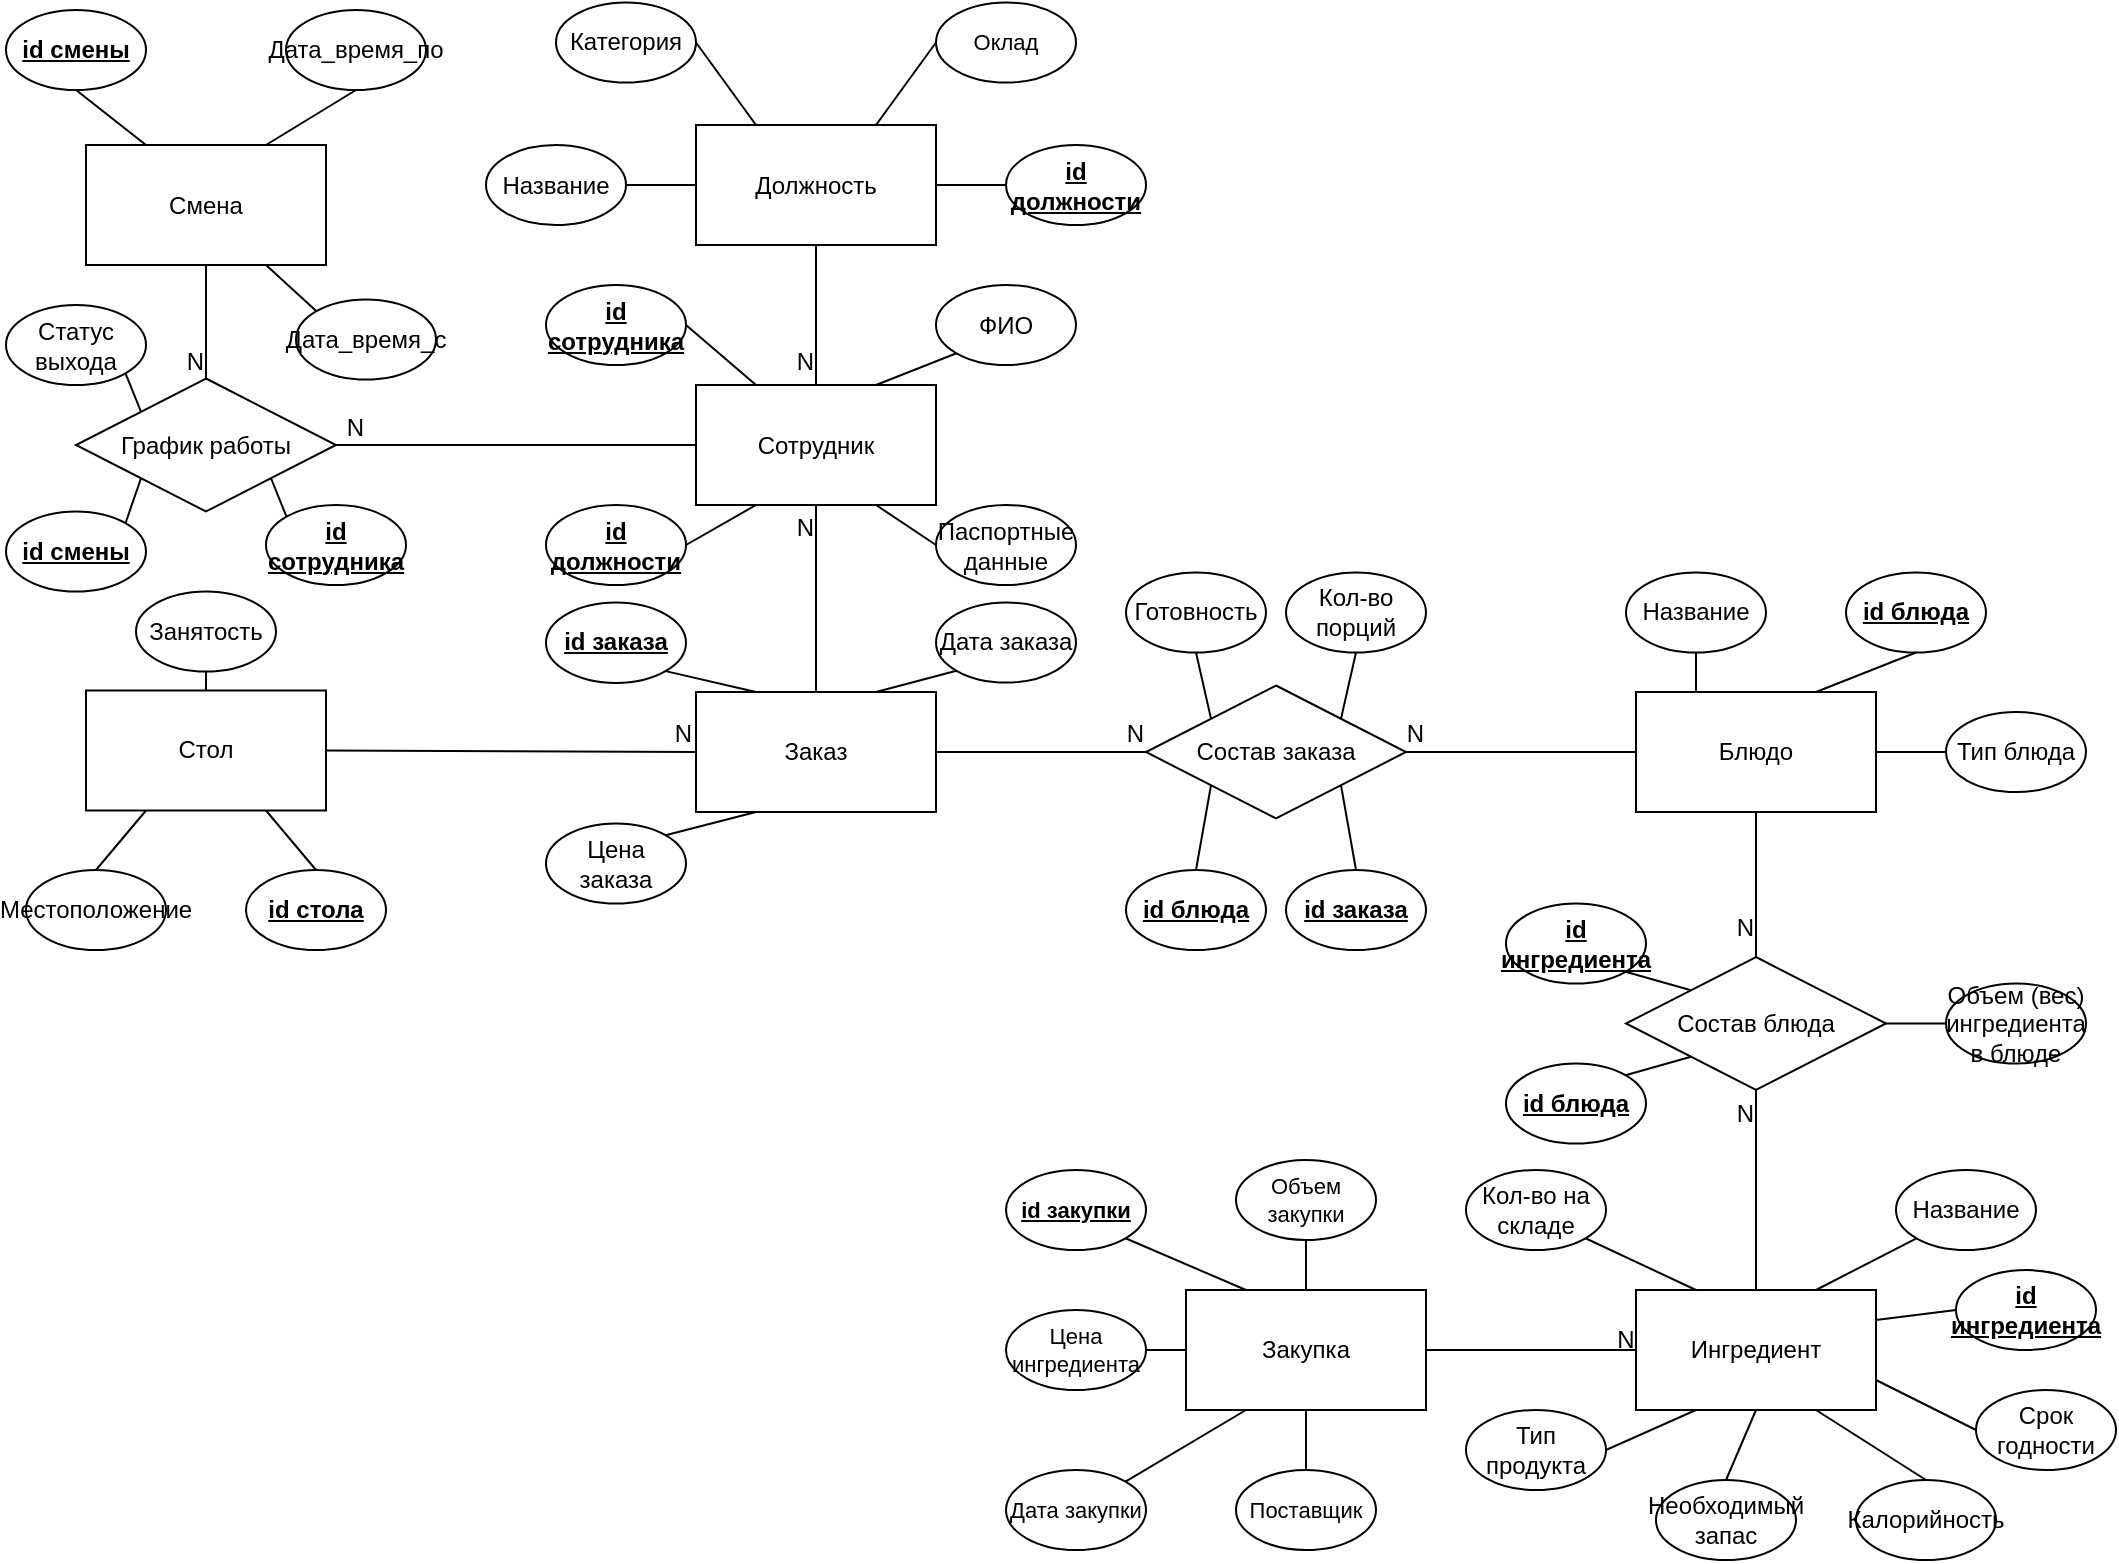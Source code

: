 <mxfile version="21.4.0" type="device">
  <diagram id="B46w8NXilcXWTNKDzdjO" name="Страница 1">
    <mxGraphModel dx="1278" dy="860" grid="0" gridSize="10" guides="1" tooltips="1" connect="1" arrows="1" fold="1" page="1" pageScale="1" pageWidth="1169" pageHeight="827" math="0" shadow="0">
      <root>
        <mxCell id="0" />
        <mxCell id="1" parent="0" />
        <mxCell id="He0cM6lMo7VVcezOkRYZ-9" value="Блюдо" style="rounded=0;whiteSpace=wrap;html=1;labelBackgroundColor=none;fontSize=12;" parent="1" vertex="1">
          <mxGeometry x="825" y="361" width="120" height="60" as="geometry" />
        </mxCell>
        <mxCell id="He0cM6lMo7VVcezOkRYZ-10" value="Ингредиент" style="rounded=0;whiteSpace=wrap;html=1;labelBackgroundColor=none;fontSize=12;" parent="1" vertex="1">
          <mxGeometry x="825" y="660" width="120" height="60" as="geometry" />
        </mxCell>
        <mxCell id="He0cM6lMo7VVcezOkRYZ-14" value="Заказ" style="rounded=0;whiteSpace=wrap;html=1;labelBackgroundColor=none;fontSize=12;" parent="1" vertex="1">
          <mxGeometry x="355" y="361" width="120" height="60" as="geometry" />
        </mxCell>
        <mxCell id="He0cM6lMo7VVcezOkRYZ-17" value="Сотрудник" style="rounded=0;whiteSpace=wrap;html=1;labelBackgroundColor=none;fontSize=12;" parent="1" vertex="1">
          <mxGeometry x="355" y="207.5" width="120" height="60" as="geometry" />
        </mxCell>
        <mxCell id="He0cM6lMo7VVcezOkRYZ-44" value="Кол-во на складе" style="ellipse;whiteSpace=wrap;html=1;labelBackgroundColor=none;fontSize=12;" parent="1" vertex="1">
          <mxGeometry x="740" y="600" width="70" height="40" as="geometry" />
        </mxCell>
        <mxCell id="He0cM6lMo7VVcezOkRYZ-45" value="Срок годности" style="ellipse;whiteSpace=wrap;html=1;labelBackgroundColor=none;fontSize=12;" parent="1" vertex="1">
          <mxGeometry x="995" y="710" width="70" height="40" as="geometry" />
        </mxCell>
        <mxCell id="He0cM6lMo7VVcezOkRYZ-46" value="id ингредиента" style="ellipse;whiteSpace=wrap;html=1;labelBackgroundColor=none;fontSize=12;fontStyle=5" parent="1" vertex="1">
          <mxGeometry x="985" y="650" width="70" height="40" as="geometry" />
        </mxCell>
        <mxCell id="He0cM6lMo7VVcezOkRYZ-47" value="Название" style="ellipse;whiteSpace=wrap;html=1;labelBackgroundColor=none;fontSize=12;" parent="1" vertex="1">
          <mxGeometry x="955" y="600" width="70" height="40" as="geometry" />
        </mxCell>
        <mxCell id="JYaRRx8boFBwRm_5LWwJ-7" value="ФИО" style="ellipse;whiteSpace=wrap;html=1;labelBackgroundColor=none;fontSize=12;" parent="1" vertex="1">
          <mxGeometry x="475" y="157.5" width="70" height="40" as="geometry" />
        </mxCell>
        <mxCell id="JYaRRx8boFBwRm_5LWwJ-8" value="Категория" style="ellipse;whiteSpace=wrap;html=1;labelBackgroundColor=none;fontSize=12;" parent="1" vertex="1">
          <mxGeometry x="285" y="16.25" width="70" height="40" as="geometry" />
        </mxCell>
        <mxCell id="JYaRRx8boFBwRm_5LWwJ-9" value="Оклад" style="ellipse;whiteSpace=wrap;html=1;labelBackgroundColor=none;fontSize=11;" parent="1" vertex="1">
          <mxGeometry x="475" y="16.25" width="70" height="40" as="geometry" />
        </mxCell>
        <mxCell id="JYaRRx8boFBwRm_5LWwJ-12" value="&lt;b&gt;&lt;u&gt;id сотрудника&lt;/u&gt;&lt;/b&gt;" style="ellipse;whiteSpace=wrap;html=1;labelBackgroundColor=none;fontSize=12;" parent="1" vertex="1">
          <mxGeometry x="280" y="157.5" width="70" height="40" as="geometry" />
        </mxCell>
        <mxCell id="JYaRRx8boFBwRm_5LWwJ-13" value="Паспортные данные" style="ellipse;whiteSpace=wrap;html=1;labelBackgroundColor=none;fontSize=12;" parent="1" vertex="1">
          <mxGeometry x="475" y="267.5" width="70" height="40" as="geometry" />
        </mxCell>
        <mxCell id="JYaRRx8boFBwRm_5LWwJ-16" value="Дата закупки" style="ellipse;whiteSpace=wrap;html=1;labelBackgroundColor=none;fontSize=11;" parent="1" vertex="1">
          <mxGeometry x="510" y="750" width="70" height="40" as="geometry" />
        </mxCell>
        <mxCell id="JYaRRx8boFBwRm_5LWwJ-18" value="Объем закупки" style="ellipse;whiteSpace=wrap;html=1;labelBackgroundColor=none;fontSize=11;" parent="1" vertex="1">
          <mxGeometry x="625" y="595" width="70" height="40" as="geometry" />
        </mxCell>
        <mxCell id="JYaRRx8boFBwRm_5LWwJ-19" value="Необходимый запас" style="ellipse;whiteSpace=wrap;html=1;labelBackgroundColor=none;fontSize=12;" parent="1" vertex="1">
          <mxGeometry x="835" y="755" width="70" height="40" as="geometry" />
        </mxCell>
        <mxCell id="JYaRRx8boFBwRm_5LWwJ-20" value="Цена ингредиента" style="ellipse;whiteSpace=wrap;html=1;labelBackgroundColor=none;fontSize=11;" parent="1" vertex="1">
          <mxGeometry x="510" y="670" width="70" height="40" as="geometry" />
        </mxCell>
        <mxCell id="JYaRRx8boFBwRm_5LWwJ-21" value="Калорийность" style="ellipse;whiteSpace=wrap;html=1;labelBackgroundColor=none;fontSize=12;" parent="1" vertex="1">
          <mxGeometry x="935" y="755" width="70" height="40" as="geometry" />
        </mxCell>
        <mxCell id="JYaRRx8boFBwRm_5LWwJ-23" value="Тип продукта" style="ellipse;whiteSpace=wrap;html=1;labelBackgroundColor=none;direction=east;fontSize=12;" parent="1" vertex="1">
          <mxGeometry x="740" y="720" width="70" height="40" as="geometry" />
        </mxCell>
        <mxCell id="JYaRRx8boFBwRm_5LWwJ-78" value="Стол" style="rounded=0;whiteSpace=wrap;html=1;labelBackgroundColor=none;fontSize=12;" parent="1" vertex="1">
          <mxGeometry x="50" y="360.25" width="120" height="60" as="geometry" />
        </mxCell>
        <mxCell id="JYaRRx8boFBwRm_5LWwJ-80" value="id стола" style="ellipse;whiteSpace=wrap;html=1;labelBackgroundColor=none;fontSize=12;fontStyle=5" parent="1" vertex="1">
          <mxGeometry x="130" y="450" width="70" height="40" as="geometry" />
        </mxCell>
        <mxCell id="JYaRRx8boFBwRm_5LWwJ-86" value="Тип блюда" style="ellipse;whiteSpace=wrap;html=1;labelBackgroundColor=none;strokeWidth=1;fontSize=12;" parent="1" vertex="1">
          <mxGeometry x="980" y="371" width="70" height="40" as="geometry" />
        </mxCell>
        <mxCell id="JYaRRx8boFBwRm_5LWwJ-87" value="id блюда" style="ellipse;whiteSpace=wrap;html=1;labelBackgroundColor=none;fontSize=12;fontStyle=5" parent="1" vertex="1">
          <mxGeometry x="930" y="301.25" width="70" height="40" as="geometry" />
        </mxCell>
        <mxCell id="JYaRRx8boFBwRm_5LWwJ-88" value="Название" style="ellipse;whiteSpace=wrap;html=1;labelBackgroundColor=none;fontSize=12;" parent="1" vertex="1">
          <mxGeometry x="820" y="301.25" width="70" height="40" as="geometry" />
        </mxCell>
        <mxCell id="JYaRRx8boFBwRm_5LWwJ-94" value="id заказа" style="ellipse;whiteSpace=wrap;html=1;labelBackgroundColor=none;fontSize=12;fontStyle=5" parent="1" vertex="1">
          <mxGeometry x="280" y="316.25" width="70" height="40.25" as="geometry" />
        </mxCell>
        <mxCell id="JYaRRx8boFBwRm_5LWwJ-95" value="Дата заказа" style="ellipse;whiteSpace=wrap;html=1;labelBackgroundColor=none;fontSize=12;" parent="1" vertex="1">
          <mxGeometry x="475" y="316.25" width="70" height="40" as="geometry" />
        </mxCell>
        <mxCell id="JYaRRx8boFBwRm_5LWwJ-138" value="Местоположение" style="ellipse;whiteSpace=wrap;html=1;labelBackgroundColor=none;fontSize=12;" parent="1" vertex="1">
          <mxGeometry x="20" y="450" width="70" height="40" as="geometry" />
        </mxCell>
        <mxCell id="JYaRRx8boFBwRm_5LWwJ-176" value="Должность" style="rounded=0;whiteSpace=wrap;html=1;labelBackgroundColor=none;" parent="1" vertex="1">
          <mxGeometry x="355" y="77.5" width="120" height="60" as="geometry" />
        </mxCell>
        <mxCell id="JYaRRx8boFBwRm_5LWwJ-180" value="&lt;span style=&quot;font-size: 12px;&quot;&gt;&lt;span style=&quot;font-size: 12px;&quot;&gt;id должности&lt;/span&gt;&lt;/span&gt;" style="ellipse;whiteSpace=wrap;html=1;labelBackgroundColor=none;fontSize=12;fontStyle=5" parent="1" vertex="1">
          <mxGeometry x="510" y="87.5" width="70" height="40" as="geometry" />
        </mxCell>
        <mxCell id="fgRYnTBSUbV9GHItYMfZ-4" value="Состав заказа" style="shape=rhombus;perimeter=rhombusPerimeter;whiteSpace=wrap;html=1;align=center;" parent="1" vertex="1">
          <mxGeometry x="580" y="357.75" width="130" height="66.5" as="geometry" />
        </mxCell>
        <mxCell id="fgRYnTBSUbV9GHItYMfZ-7" value="Поставщик" style="ellipse;whiteSpace=wrap;html=1;labelBackgroundColor=none;fontSize=11;" parent="1" vertex="1">
          <mxGeometry x="625" y="750" width="70" height="40" as="geometry" />
        </mxCell>
        <mxCell id="fgRYnTBSUbV9GHItYMfZ-10" value="id закупки" style="ellipse;whiteSpace=wrap;html=1;labelBackgroundColor=none;fontSize=11;fontStyle=5" parent="1" vertex="1">
          <mxGeometry x="510" y="600" width="70" height="40" as="geometry" />
        </mxCell>
        <mxCell id="UBffPrp6pc3Koz1qUoPr-2" value="Состав блюда" style="shape=rhombus;perimeter=rhombusPerimeter;whiteSpace=wrap;html=1;align=center;" parent="1" vertex="1">
          <mxGeometry x="820" y="493.5" width="130" height="66.5" as="geometry" />
        </mxCell>
        <mxCell id="UBffPrp6pc3Koz1qUoPr-6" value="Готовность" style="ellipse;whiteSpace=wrap;html=1;labelBackgroundColor=none;" parent="1" vertex="1">
          <mxGeometry x="570" y="301.25" width="70" height="40" as="geometry" />
        </mxCell>
        <mxCell id="UBffPrp6pc3Koz1qUoPr-10" value="Смена" style="rounded=0;whiteSpace=wrap;html=1;labelBackgroundColor=none;fontSize=12;" parent="1" vertex="1">
          <mxGeometry x="50" y="87.5" width="120" height="60" as="geometry" />
        </mxCell>
        <mxCell id="UBffPrp6pc3Koz1qUoPr-11" value="id заказа" style="ellipse;whiteSpace=wrap;html=1;labelBackgroundColor=none;fontStyle=5" parent="1" vertex="1">
          <mxGeometry x="650" y="450" width="70" height="40" as="geometry" />
        </mxCell>
        <mxCell id="UBffPrp6pc3Koz1qUoPr-12" value="Кол-во порций" style="ellipse;whiteSpace=wrap;html=1;labelBackgroundColor=none;" parent="1" vertex="1">
          <mxGeometry x="650" y="301.25" width="70" height="40" as="geometry" />
        </mxCell>
        <mxCell id="UBffPrp6pc3Koz1qUoPr-13" value="id блюда" style="ellipse;whiteSpace=wrap;html=1;labelBackgroundColor=none;fontStyle=5" parent="1" vertex="1">
          <mxGeometry x="570" y="450" width="70" height="40" as="geometry" />
        </mxCell>
        <mxCell id="UBffPrp6pc3Koz1qUoPr-19" value="График работы" style="shape=rhombus;perimeter=rhombusPerimeter;whiteSpace=wrap;html=1;align=center;" parent="1" vertex="1">
          <mxGeometry x="45" y="204.25" width="130" height="66.5" as="geometry" />
        </mxCell>
        <mxCell id="UBffPrp6pc3Koz1qUoPr-22" value="Название" style="ellipse;whiteSpace=wrap;html=1;labelBackgroundColor=none;fontSize=12;" parent="1" vertex="1">
          <mxGeometry x="250" y="87.5" width="70" height="40" as="geometry" />
        </mxCell>
        <mxCell id="UBffPrp6pc3Koz1qUoPr-25" value="&lt;b&gt;&lt;u&gt;id должности&lt;/u&gt;&lt;/b&gt;" style="ellipse;whiteSpace=wrap;html=1;labelBackgroundColor=none;fontSize=12;" parent="1" vertex="1">
          <mxGeometry x="280" y="267.5" width="70" height="40" as="geometry" />
        </mxCell>
        <mxCell id="UBffPrp6pc3Koz1qUoPr-27" value="&lt;b&gt;&lt;u&gt;id смены&lt;/u&gt;&lt;/b&gt;" style="ellipse;whiteSpace=wrap;html=1;labelBackgroundColor=none;fontSize=12;" parent="1" vertex="1">
          <mxGeometry x="10" y="20" width="70" height="40" as="geometry" />
        </mxCell>
        <mxCell id="UBffPrp6pc3Koz1qUoPr-29" value="Дата_время_с" style="ellipse;whiteSpace=wrap;html=1;labelBackgroundColor=none;fontSize=12;" parent="1" vertex="1">
          <mxGeometry x="155" y="164.75" width="70" height="40" as="geometry" />
        </mxCell>
        <mxCell id="UBffPrp6pc3Koz1qUoPr-30" value="Дата_время_по" style="ellipse;whiteSpace=wrap;html=1;labelBackgroundColor=none;fontSize=12;" parent="1" vertex="1">
          <mxGeometry x="150" y="20" width="70" height="40" as="geometry" />
        </mxCell>
        <mxCell id="UBffPrp6pc3Koz1qUoPr-33" value="&lt;b&gt;&lt;u&gt;id смены&lt;/u&gt;&lt;/b&gt;" style="ellipse;whiteSpace=wrap;html=1;labelBackgroundColor=none;fontSize=12;" parent="1" vertex="1">
          <mxGeometry x="10" y="270.75" width="70" height="40" as="geometry" />
        </mxCell>
        <mxCell id="UBffPrp6pc3Koz1qUoPr-34" value="&lt;b&gt;&lt;u&gt;id сотрудника&lt;/u&gt;&lt;/b&gt;" style="ellipse;whiteSpace=wrap;html=1;labelBackgroundColor=none;fontSize=12;" parent="1" vertex="1">
          <mxGeometry x="140" y="267.5" width="70" height="40" as="geometry" />
        </mxCell>
        <mxCell id="UBffPrp6pc3Koz1qUoPr-35" value="Статус выхода" style="ellipse;whiteSpace=wrap;html=1;labelBackgroundColor=none;fontSize=12;" parent="1" vertex="1">
          <mxGeometry x="10" y="167.5" width="70" height="40" as="geometry" />
        </mxCell>
        <mxCell id="UBffPrp6pc3Koz1qUoPr-39" value="Цена заказа" style="ellipse;whiteSpace=wrap;html=1;labelBackgroundColor=none;fontSize=12;" parent="1" vertex="1">
          <mxGeometry x="280" y="426.75" width="70" height="40" as="geometry" />
        </mxCell>
        <mxCell id="UBffPrp6pc3Koz1qUoPr-41" value="Объем (вес) ингредиента в блюде" style="ellipse;whiteSpace=wrap;html=1;labelBackgroundColor=none;fontSize=12;" parent="1" vertex="1">
          <mxGeometry x="980" y="506.75" width="70" height="40" as="geometry" />
        </mxCell>
        <mxCell id="UBffPrp6pc3Koz1qUoPr-43" value="id ингредиента" style="ellipse;whiteSpace=wrap;html=1;labelBackgroundColor=none;fontSize=12;fontStyle=5" parent="1" vertex="1">
          <mxGeometry x="760" y="466.75" width="70" height="40" as="geometry" />
        </mxCell>
        <mxCell id="UBffPrp6pc3Koz1qUoPr-45" value="id блюда" style="ellipse;whiteSpace=wrap;html=1;labelBackgroundColor=none;fontSize=12;fontStyle=5" parent="1" vertex="1">
          <mxGeometry x="760" y="546.75" width="70" height="40" as="geometry" />
        </mxCell>
        <mxCell id="UBffPrp6pc3Koz1qUoPr-48" value="" style="endArrow=none;html=1;rounded=0;exitX=0.5;exitY=0;exitDx=0;exitDy=0;entryX=0.5;entryY=1;entryDx=0;entryDy=0;" parent="1" source="He0cM6lMo7VVcezOkRYZ-17" target="JYaRRx8boFBwRm_5LWwJ-176" edge="1">
          <mxGeometry relative="1" as="geometry">
            <mxPoint x="330" y="380" as="sourcePoint" />
            <mxPoint x="490" y="380" as="targetPoint" />
          </mxGeometry>
        </mxCell>
        <mxCell id="UBffPrp6pc3Koz1qUoPr-49" value="N" style="resizable=0;html=1;whiteSpace=wrap;align=right;verticalAlign=bottom;" parent="UBffPrp6pc3Koz1qUoPr-48" connectable="0" vertex="1">
          <mxGeometry x="1" relative="1" as="geometry">
            <mxPoint y="67" as="offset" />
          </mxGeometry>
        </mxCell>
        <mxCell id="UBffPrp6pc3Koz1qUoPr-50" value="" style="endArrow=none;html=1;rounded=0;exitX=0.5;exitY=0;exitDx=0;exitDy=0;entryX=0.5;entryY=1;entryDx=0;entryDy=0;" parent="1" source="He0cM6lMo7VVcezOkRYZ-14" target="He0cM6lMo7VVcezOkRYZ-17" edge="1">
          <mxGeometry relative="1" as="geometry">
            <mxPoint x="414.33" y="350" as="sourcePoint" />
            <mxPoint x="414.33" y="280" as="targetPoint" />
          </mxGeometry>
        </mxCell>
        <mxCell id="UBffPrp6pc3Koz1qUoPr-51" value="N" style="resizable=0;html=1;whiteSpace=wrap;align=right;verticalAlign=bottom;" parent="UBffPrp6pc3Koz1qUoPr-50" connectable="0" vertex="1">
          <mxGeometry x="1" relative="1" as="geometry">
            <mxPoint y="20" as="offset" />
          </mxGeometry>
        </mxCell>
        <mxCell id="UBffPrp6pc3Koz1qUoPr-55" value="" style="endArrow=none;html=1;rounded=0;exitX=1;exitY=0.5;exitDx=0;exitDy=0;entryX=0;entryY=0.5;entryDx=0;entryDy=0;" parent="1" source="JYaRRx8boFBwRm_5LWwJ-78" target="He0cM6lMo7VVcezOkRYZ-14" edge="1">
          <mxGeometry relative="1" as="geometry">
            <mxPoint x="250" y="434.75" as="sourcePoint" />
            <mxPoint x="250" y="364.75" as="targetPoint" />
          </mxGeometry>
        </mxCell>
        <mxCell id="UBffPrp6pc3Koz1qUoPr-56" value="N" style="resizable=0;html=1;whiteSpace=wrap;align=right;verticalAlign=bottom;" parent="UBffPrp6pc3Koz1qUoPr-55" connectable="0" vertex="1">
          <mxGeometry x="1" relative="1" as="geometry" />
        </mxCell>
        <mxCell id="UBffPrp6pc3Koz1qUoPr-57" value="" style="endArrow=none;html=1;rounded=0;exitX=0.5;exitY=0;exitDx=0;exitDy=0;entryX=0.5;entryY=1;entryDx=0;entryDy=0;" parent="1" source="UBffPrp6pc3Koz1qUoPr-19" target="UBffPrp6pc3Koz1qUoPr-10" edge="1">
          <mxGeometry relative="1" as="geometry">
            <mxPoint x="114.33" y="227.5" as="sourcePoint" />
            <mxPoint x="114.33" y="157.5" as="targetPoint" />
          </mxGeometry>
        </mxCell>
        <mxCell id="UBffPrp6pc3Koz1qUoPr-58" value="N" style="resizable=0;html=1;whiteSpace=wrap;align=right;verticalAlign=bottom;" parent="UBffPrp6pc3Koz1qUoPr-57" connectable="0" vertex="1">
          <mxGeometry x="1" relative="1" as="geometry">
            <mxPoint y="57" as="offset" />
          </mxGeometry>
        </mxCell>
        <mxCell id="UBffPrp6pc3Koz1qUoPr-59" value="" style="endArrow=none;html=1;rounded=0;exitX=1;exitY=0.5;exitDx=0;exitDy=0;entryX=0;entryY=0.5;entryDx=0;entryDy=0;" parent="1" source="UBffPrp6pc3Koz1qUoPr-19" target="He0cM6lMo7VVcezOkRYZ-17" edge="1">
          <mxGeometry relative="1" as="geometry">
            <mxPoint x="240" y="307.5" as="sourcePoint" />
            <mxPoint x="240" y="237.5" as="targetPoint" />
          </mxGeometry>
        </mxCell>
        <mxCell id="UBffPrp6pc3Koz1qUoPr-60" value="N" style="resizable=0;html=1;whiteSpace=wrap;align=right;verticalAlign=bottom;" parent="UBffPrp6pc3Koz1qUoPr-59" connectable="0" vertex="1">
          <mxGeometry x="1" relative="1" as="geometry">
            <mxPoint x="-165" as="offset" />
          </mxGeometry>
        </mxCell>
        <mxCell id="UBffPrp6pc3Koz1qUoPr-61" value="" style="endArrow=none;html=1;rounded=0;exitX=0;exitY=0.5;exitDx=0;exitDy=0;entryX=1;entryY=0.5;entryDx=0;entryDy=0;" parent="1" source="fgRYnTBSUbV9GHItYMfZ-4" target="He0cM6lMo7VVcezOkRYZ-14" edge="1">
          <mxGeometry relative="1" as="geometry">
            <mxPoint x="536.83" y="483" as="sourcePoint" />
            <mxPoint x="536.83" y="390" as="targetPoint" />
          </mxGeometry>
        </mxCell>
        <mxCell id="UBffPrp6pc3Koz1qUoPr-62" value="N" style="resizable=0;html=1;whiteSpace=wrap;align=right;verticalAlign=bottom;" parent="UBffPrp6pc3Koz1qUoPr-61" connectable="0" vertex="1">
          <mxGeometry x="1" relative="1" as="geometry">
            <mxPoint x="105" y="-1" as="offset" />
          </mxGeometry>
        </mxCell>
        <mxCell id="UBffPrp6pc3Koz1qUoPr-63" value="" style="endArrow=none;html=1;rounded=0;exitX=1;exitY=0.5;exitDx=0;exitDy=0;entryX=0;entryY=0.5;entryDx=0;entryDy=0;" parent="1" source="fgRYnTBSUbV9GHItYMfZ-4" target="He0cM6lMo7VVcezOkRYZ-9" edge="1">
          <mxGeometry relative="1" as="geometry">
            <mxPoint x="774.52" y="473" as="sourcePoint" />
            <mxPoint x="774.52" y="380" as="targetPoint" />
          </mxGeometry>
        </mxCell>
        <mxCell id="UBffPrp6pc3Koz1qUoPr-64" value="N" style="resizable=0;html=1;whiteSpace=wrap;align=right;verticalAlign=bottom;" parent="UBffPrp6pc3Koz1qUoPr-63" connectable="0" vertex="1">
          <mxGeometry x="1" relative="1" as="geometry">
            <mxPoint x="-105" y="-1" as="offset" />
          </mxGeometry>
        </mxCell>
        <mxCell id="UBffPrp6pc3Koz1qUoPr-65" value="" style="endArrow=none;html=1;rounded=0;exitX=0.5;exitY=0;exitDx=0;exitDy=0;entryX=0.5;entryY=1;entryDx=0;entryDy=0;" parent="1" source="UBffPrp6pc3Koz1qUoPr-2" target="He0cM6lMo7VVcezOkRYZ-9" edge="1">
          <mxGeometry relative="1" as="geometry">
            <mxPoint x="854.52" y="523" as="sourcePoint" />
            <mxPoint x="854.52" y="430" as="targetPoint" />
          </mxGeometry>
        </mxCell>
        <mxCell id="UBffPrp6pc3Koz1qUoPr-66" value="N" style="resizable=0;html=1;whiteSpace=wrap;align=right;verticalAlign=bottom;" parent="UBffPrp6pc3Koz1qUoPr-65" connectable="0" vertex="1">
          <mxGeometry x="1" relative="1" as="geometry">
            <mxPoint y="66" as="offset" />
          </mxGeometry>
        </mxCell>
        <mxCell id="UBffPrp6pc3Koz1qUoPr-67" value="" style="endArrow=none;html=1;rounded=0;exitX=0.5;exitY=1;exitDx=0;exitDy=0;entryX=0.5;entryY=0;entryDx=0;entryDy=0;" parent="1" source="UBffPrp6pc3Koz1qUoPr-2" target="He0cM6lMo7VVcezOkRYZ-10" edge="1">
          <mxGeometry relative="1" as="geometry">
            <mxPoint x="869.52" y="679.25" as="sourcePoint" />
            <mxPoint x="869.52" y="586.25" as="targetPoint" />
          </mxGeometry>
        </mxCell>
        <mxCell id="UBffPrp6pc3Koz1qUoPr-68" value="N" style="resizable=0;html=1;whiteSpace=wrap;align=right;verticalAlign=bottom;" parent="UBffPrp6pc3Koz1qUoPr-67" connectable="0" vertex="1">
          <mxGeometry x="1" relative="1" as="geometry">
            <mxPoint y="-80" as="offset" />
          </mxGeometry>
        </mxCell>
        <mxCell id="UBffPrp6pc3Koz1qUoPr-69" value="" style="endArrow=none;html=1;rounded=0;exitX=0;exitY=0.5;exitDx=0;exitDy=0;entryX=1;entryY=0.5;entryDx=0;entryDy=0;" parent="1" source="He0cM6lMo7VVcezOkRYZ-10" edge="1">
          <mxGeometry relative="1" as="geometry">
            <mxPoint x="740" y="710" as="sourcePoint" />
            <mxPoint x="697.5" y="690.0" as="targetPoint" />
          </mxGeometry>
        </mxCell>
        <mxCell id="UBffPrp6pc3Koz1qUoPr-70" value="N" style="resizable=0;html=1;whiteSpace=wrap;align=right;verticalAlign=bottom;" parent="UBffPrp6pc3Koz1qUoPr-69" connectable="0" vertex="1">
          <mxGeometry x="1" relative="1" as="geometry" />
        </mxCell>
        <mxCell id="UBffPrp6pc3Koz1qUoPr-71" value="" style="endArrow=none;html=1;rounded=0;exitX=0.75;exitY=1;exitDx=0;exitDy=0;entryX=0;entryY=0;entryDx=0;entryDy=0;" parent="1" source="UBffPrp6pc3Koz1qUoPr-10" target="UBffPrp6pc3Koz1qUoPr-29" edge="1">
          <mxGeometry relative="1" as="geometry">
            <mxPoint x="110" y="156.25" as="sourcePoint" />
            <mxPoint x="270" y="156.25" as="targetPoint" />
          </mxGeometry>
        </mxCell>
        <mxCell id="UBffPrp6pc3Koz1qUoPr-73" value="" style="endArrow=none;html=1;rounded=0;exitX=0.5;exitY=1;exitDx=0;exitDy=0;entryX=0.75;entryY=0;entryDx=0;entryDy=0;" parent="1" source="UBffPrp6pc3Koz1qUoPr-30" target="UBffPrp6pc3Koz1qUoPr-10" edge="1">
          <mxGeometry relative="1" as="geometry">
            <mxPoint x="130" y="77.5" as="sourcePoint" />
            <mxPoint x="290" y="77.5" as="targetPoint" />
          </mxGeometry>
        </mxCell>
        <mxCell id="UBffPrp6pc3Koz1qUoPr-76" value="" style="endArrow=none;html=1;rounded=0;exitX=0.5;exitY=1;exitDx=0;exitDy=0;entryX=0.25;entryY=0;entryDx=0;entryDy=0;" parent="1" source="UBffPrp6pc3Koz1qUoPr-27" target="UBffPrp6pc3Koz1qUoPr-10" edge="1">
          <mxGeometry relative="1" as="geometry">
            <mxPoint x="175" y="64" as="sourcePoint" />
            <mxPoint x="150" y="98" as="targetPoint" />
          </mxGeometry>
        </mxCell>
        <mxCell id="UBffPrp6pc3Koz1qUoPr-79" value="" style="endArrow=none;html=1;rounded=0;exitX=0;exitY=0;exitDx=0;exitDy=0;entryX=1;entryY=1;entryDx=0;entryDy=0;" parent="1" source="UBffPrp6pc3Koz1qUoPr-19" target="UBffPrp6pc3Koz1qUoPr-35" edge="1">
          <mxGeometry relative="1" as="geometry">
            <mxPoint x="185" y="74" as="sourcePoint" />
            <mxPoint x="160" y="108" as="targetPoint" />
          </mxGeometry>
        </mxCell>
        <mxCell id="UBffPrp6pc3Koz1qUoPr-80" value="" style="endArrow=none;html=1;rounded=0;exitX=0;exitY=1;exitDx=0;exitDy=0;entryX=1;entryY=0;entryDx=0;entryDy=0;" parent="1" source="UBffPrp6pc3Koz1qUoPr-19" target="UBffPrp6pc3Koz1qUoPr-33" edge="1">
          <mxGeometry relative="1" as="geometry">
            <mxPoint x="195" y="84" as="sourcePoint" />
            <mxPoint x="170" y="118" as="targetPoint" />
          </mxGeometry>
        </mxCell>
        <mxCell id="UBffPrp6pc3Koz1qUoPr-81" value="" style="endArrow=none;html=1;rounded=0;exitX=1;exitY=1;exitDx=0;exitDy=0;entryX=0;entryY=0;entryDx=0;entryDy=0;" parent="1" source="UBffPrp6pc3Koz1qUoPr-19" target="UBffPrp6pc3Koz1qUoPr-34" edge="1">
          <mxGeometry relative="1" as="geometry">
            <mxPoint x="205" y="94" as="sourcePoint" />
            <mxPoint x="180" y="128" as="targetPoint" />
          </mxGeometry>
        </mxCell>
        <mxCell id="UBffPrp6pc3Koz1qUoPr-82" value="" style="endArrow=none;html=1;rounded=0;exitX=0.75;exitY=1;exitDx=0;exitDy=0;entryX=0.5;entryY=0;entryDx=0;entryDy=0;" parent="1" source="JYaRRx8boFBwRm_5LWwJ-78" target="JYaRRx8boFBwRm_5LWwJ-80" edge="1">
          <mxGeometry relative="1" as="geometry">
            <mxPoint x="215" y="104" as="sourcePoint" />
            <mxPoint x="190" y="138" as="targetPoint" />
          </mxGeometry>
        </mxCell>
        <mxCell id="UBffPrp6pc3Koz1qUoPr-83" value="" style="endArrow=none;html=1;rounded=0;exitX=0.25;exitY=1;exitDx=0;exitDy=0;entryX=0.5;entryY=0;entryDx=0;entryDy=0;" parent="1" source="JYaRRx8boFBwRm_5LWwJ-78" target="JYaRRx8boFBwRm_5LWwJ-138" edge="1">
          <mxGeometry relative="1" as="geometry">
            <mxPoint x="225" y="114" as="sourcePoint" />
            <mxPoint x="200" y="148" as="targetPoint" />
          </mxGeometry>
        </mxCell>
        <mxCell id="UBffPrp6pc3Koz1qUoPr-84" value="" style="endArrow=none;html=1;rounded=0;entryX=1;entryY=1;entryDx=0;entryDy=0;exitX=0.25;exitY=0;exitDx=0;exitDy=0;" parent="1" source="He0cM6lMo7VVcezOkRYZ-14" target="JYaRRx8boFBwRm_5LWwJ-94" edge="1">
          <mxGeometry relative="1" as="geometry">
            <mxPoint x="90" y="430" as="sourcePoint" />
            <mxPoint x="55" y="460" as="targetPoint" />
          </mxGeometry>
        </mxCell>
        <mxCell id="UBffPrp6pc3Koz1qUoPr-85" value="" style="endArrow=none;html=1;rounded=0;exitX=1;exitY=0;exitDx=0;exitDy=0;entryX=0.25;entryY=1;entryDx=0;entryDy=0;" parent="1" source="UBffPrp6pc3Koz1qUoPr-39" target="He0cM6lMo7VVcezOkRYZ-14" edge="1">
          <mxGeometry relative="1" as="geometry">
            <mxPoint x="100" y="440" as="sourcePoint" />
            <mxPoint x="65" y="470" as="targetPoint" />
          </mxGeometry>
        </mxCell>
        <mxCell id="UBffPrp6pc3Koz1qUoPr-86" value="" style="endArrow=none;html=1;rounded=0;exitX=0;exitY=1;exitDx=0;exitDy=0;entryX=0.75;entryY=0;entryDx=0;entryDy=0;" parent="1" source="JYaRRx8boFBwRm_5LWwJ-95" target="He0cM6lMo7VVcezOkRYZ-14" edge="1">
          <mxGeometry relative="1" as="geometry">
            <mxPoint x="450" y="327.75" as="sourcePoint" />
            <mxPoint x="415" y="357.75" as="targetPoint" />
          </mxGeometry>
        </mxCell>
        <mxCell id="UBffPrp6pc3Koz1qUoPr-88" value="" style="endArrow=none;html=1;rounded=0;exitX=0;exitY=1;exitDx=0;exitDy=0;entryX=0.75;entryY=0;entryDx=0;entryDy=0;" parent="1" source="JYaRRx8boFBwRm_5LWwJ-7" target="He0cM6lMo7VVcezOkRYZ-17" edge="1">
          <mxGeometry relative="1" as="geometry">
            <mxPoint x="120" y="460" as="sourcePoint" />
            <mxPoint x="85" y="490" as="targetPoint" />
          </mxGeometry>
        </mxCell>
        <mxCell id="UBffPrp6pc3Koz1qUoPr-89" value="" style="endArrow=none;html=1;rounded=0;exitX=1;exitY=0.5;exitDx=0;exitDy=0;entryX=0.25;entryY=1;entryDx=0;entryDy=0;" parent="1" source="UBffPrp6pc3Koz1qUoPr-25" target="He0cM6lMo7VVcezOkRYZ-17" edge="1">
          <mxGeometry relative="1" as="geometry">
            <mxPoint x="495" y="202" as="sourcePoint" />
            <mxPoint x="455" y="218" as="targetPoint" />
          </mxGeometry>
        </mxCell>
        <mxCell id="UBffPrp6pc3Koz1qUoPr-90" value="" style="endArrow=none;html=1;rounded=0;exitX=1;exitY=0.5;exitDx=0;exitDy=0;entryX=0.25;entryY=0;entryDx=0;entryDy=0;" parent="1" source="JYaRRx8boFBwRm_5LWwJ-12" target="He0cM6lMo7VVcezOkRYZ-17" edge="1">
          <mxGeometry relative="1" as="geometry">
            <mxPoint x="505" y="212" as="sourcePoint" />
            <mxPoint x="465" y="228" as="targetPoint" />
          </mxGeometry>
        </mxCell>
        <mxCell id="UBffPrp6pc3Koz1qUoPr-91" value="" style="endArrow=none;html=1;rounded=0;exitX=0;exitY=0.5;exitDx=0;exitDy=0;entryX=0.75;entryY=1;entryDx=0;entryDy=0;" parent="1" source="JYaRRx8boFBwRm_5LWwJ-13" target="He0cM6lMo7VVcezOkRYZ-17" edge="1">
          <mxGeometry relative="1" as="geometry">
            <mxPoint x="515" y="222" as="sourcePoint" />
            <mxPoint x="475" y="238" as="targetPoint" />
          </mxGeometry>
        </mxCell>
        <mxCell id="UBffPrp6pc3Koz1qUoPr-92" value="" style="endArrow=none;html=1;rounded=0;exitX=0;exitY=0.5;exitDx=0;exitDy=0;entryX=0.75;entryY=0;entryDx=0;entryDy=0;" parent="1" source="JYaRRx8boFBwRm_5LWwJ-9" target="JYaRRx8boFBwRm_5LWwJ-176" edge="1">
          <mxGeometry relative="1" as="geometry">
            <mxPoint x="525" y="232" as="sourcePoint" />
            <mxPoint x="485" y="248" as="targetPoint" />
          </mxGeometry>
        </mxCell>
        <mxCell id="UBffPrp6pc3Koz1qUoPr-93" value="" style="endArrow=none;html=1;rounded=0;exitX=1;exitY=0.5;exitDx=0;exitDy=0;entryX=0.25;entryY=0;entryDx=0;entryDy=0;" parent="1" source="JYaRRx8boFBwRm_5LWwJ-8" target="JYaRRx8boFBwRm_5LWwJ-176" edge="1">
          <mxGeometry relative="1" as="geometry">
            <mxPoint x="421" y="39" as="sourcePoint" />
            <mxPoint x="391" y="81" as="targetPoint" />
          </mxGeometry>
        </mxCell>
        <mxCell id="UBffPrp6pc3Koz1qUoPr-94" value="" style="endArrow=none;html=1;rounded=0;exitX=0;exitY=0.5;exitDx=0;exitDy=0;entryX=1;entryY=0.5;entryDx=0;entryDy=0;" parent="1" source="JYaRRx8boFBwRm_5LWwJ-176" target="UBffPrp6pc3Koz1qUoPr-22" edge="1">
          <mxGeometry relative="1" as="geometry">
            <mxPoint x="495" y="56" as="sourcePoint" />
            <mxPoint x="465" y="98" as="targetPoint" />
          </mxGeometry>
        </mxCell>
        <mxCell id="UBffPrp6pc3Koz1qUoPr-95" value="" style="endArrow=none;html=1;rounded=0;exitX=0;exitY=0.5;exitDx=0;exitDy=0;entryX=1;entryY=0.5;entryDx=0;entryDy=0;" parent="1" source="JYaRRx8boFBwRm_5LWwJ-180" target="JYaRRx8boFBwRm_5LWwJ-176" edge="1">
          <mxGeometry relative="1" as="geometry">
            <mxPoint x="505" y="66" as="sourcePoint" />
            <mxPoint x="475" y="108" as="targetPoint" />
          </mxGeometry>
        </mxCell>
        <mxCell id="UBffPrp6pc3Koz1qUoPr-96" value="" style="endArrow=none;html=1;rounded=0;exitX=0;exitY=1;exitDx=0;exitDy=0;entryX=0.5;entryY=0;entryDx=0;entryDy=0;" parent="1" source="fgRYnTBSUbV9GHItYMfZ-4" target="UBffPrp6pc3Koz1qUoPr-13" edge="1">
          <mxGeometry relative="1" as="geometry">
            <mxPoint x="617.5" y="408" as="sourcePoint" />
            <mxPoint x="587.5" y="450" as="targetPoint" />
          </mxGeometry>
        </mxCell>
        <mxCell id="UBffPrp6pc3Koz1qUoPr-97" value="" style="endArrow=none;html=1;rounded=0;exitX=0.5;exitY=1;exitDx=0;exitDy=0;entryX=0;entryY=0;entryDx=0;entryDy=0;" parent="1" source="UBffPrp6pc3Koz1qUoPr-6" target="fgRYnTBSUbV9GHItYMfZ-4" edge="1">
          <mxGeometry relative="1" as="geometry">
            <mxPoint x="627.5" y="418" as="sourcePoint" />
            <mxPoint x="597.5" y="460" as="targetPoint" />
          </mxGeometry>
        </mxCell>
        <mxCell id="UBffPrp6pc3Koz1qUoPr-98" value="" style="endArrow=none;html=1;rounded=0;exitX=0.5;exitY=1;exitDx=0;exitDy=0;entryX=1;entryY=0;entryDx=0;entryDy=0;" parent="1" source="UBffPrp6pc3Koz1qUoPr-12" target="fgRYnTBSUbV9GHItYMfZ-4" edge="1">
          <mxGeometry relative="1" as="geometry">
            <mxPoint x="637.5" y="428" as="sourcePoint" />
            <mxPoint x="607.5" y="470" as="targetPoint" />
          </mxGeometry>
        </mxCell>
        <mxCell id="UBffPrp6pc3Koz1qUoPr-99" value="" style="endArrow=none;html=1;rounded=0;exitX=1;exitY=1;exitDx=0;exitDy=0;entryX=0.5;entryY=0;entryDx=0;entryDy=0;" parent="1" source="fgRYnTBSUbV9GHItYMfZ-4" target="UBffPrp6pc3Koz1qUoPr-11" edge="1">
          <mxGeometry relative="1" as="geometry">
            <mxPoint x="647.5" y="438" as="sourcePoint" />
            <mxPoint x="617.5" y="480" as="targetPoint" />
          </mxGeometry>
        </mxCell>
        <mxCell id="UBffPrp6pc3Koz1qUoPr-100" value="" style="endArrow=none;html=1;rounded=0;exitX=0.5;exitY=1;exitDx=0;exitDy=0;entryX=0.75;entryY=0;entryDx=0;entryDy=0;" parent="1" source="JYaRRx8boFBwRm_5LWwJ-87" target="He0cM6lMo7VVcezOkRYZ-9" edge="1">
          <mxGeometry relative="1" as="geometry">
            <mxPoint x="920" y="330" as="sourcePoint" />
            <mxPoint x="890" y="372" as="targetPoint" />
          </mxGeometry>
        </mxCell>
        <mxCell id="UBffPrp6pc3Koz1qUoPr-101" value="" style="endArrow=none;html=1;rounded=0;exitX=0;exitY=0.5;exitDx=0;exitDy=0;entryX=1;entryY=0.5;entryDx=0;entryDy=0;" parent="1" source="JYaRRx8boFBwRm_5LWwJ-86" target="He0cM6lMo7VVcezOkRYZ-9" edge="1">
          <mxGeometry relative="1" as="geometry">
            <mxPoint x="975" y="351" as="sourcePoint" />
            <mxPoint x="925" y="371" as="targetPoint" />
          </mxGeometry>
        </mxCell>
        <mxCell id="UBffPrp6pc3Koz1qUoPr-102" value="" style="endArrow=none;html=1;rounded=0;exitX=0.25;exitY=0;exitDx=0;exitDy=0;entryX=0.5;entryY=1;entryDx=0;entryDy=0;" parent="1" source="He0cM6lMo7VVcezOkRYZ-9" target="JYaRRx8boFBwRm_5LWwJ-88" edge="1">
          <mxGeometry relative="1" as="geometry">
            <mxPoint x="985" y="361" as="sourcePoint" />
            <mxPoint x="935" y="381" as="targetPoint" />
          </mxGeometry>
        </mxCell>
        <mxCell id="UBffPrp6pc3Koz1qUoPr-103" value="" style="endArrow=none;html=1;rounded=0;exitX=0;exitY=1;exitDx=0;exitDy=0;entryX=1;entryY=0;entryDx=0;entryDy=0;" parent="1" source="UBffPrp6pc3Koz1qUoPr-2" target="UBffPrp6pc3Koz1qUoPr-45" edge="1">
          <mxGeometry relative="1" as="geometry">
            <mxPoint x="990" y="401" as="sourcePoint" />
            <mxPoint x="955" y="401" as="targetPoint" />
          </mxGeometry>
        </mxCell>
        <mxCell id="UBffPrp6pc3Koz1qUoPr-104" value="" style="endArrow=none;html=1;rounded=0;exitX=0;exitY=0;exitDx=0;exitDy=0;entryX=1;entryY=1;entryDx=0;entryDy=0;" parent="1" source="UBffPrp6pc3Koz1qUoPr-2" target="UBffPrp6pc3Koz1qUoPr-43" edge="1">
          <mxGeometry relative="1" as="geometry">
            <mxPoint x="1000" y="411" as="sourcePoint" />
            <mxPoint x="965" y="411" as="targetPoint" />
          </mxGeometry>
        </mxCell>
        <mxCell id="UBffPrp6pc3Koz1qUoPr-105" value="" style="endArrow=none;html=1;rounded=0;exitX=1;exitY=0.5;exitDx=0;exitDy=0;entryX=0;entryY=0.5;entryDx=0;entryDy=0;" parent="1" source="UBffPrp6pc3Koz1qUoPr-2" target="UBffPrp6pc3Koz1qUoPr-41" edge="1">
          <mxGeometry relative="1" as="geometry">
            <mxPoint x="1010" y="421" as="sourcePoint" />
            <mxPoint x="975" y="421" as="targetPoint" />
          </mxGeometry>
        </mxCell>
        <mxCell id="UBffPrp6pc3Koz1qUoPr-106" value="" style="endArrow=none;html=1;rounded=0;exitX=0.5;exitY=0;exitDx=0;exitDy=0;entryX=0.5;entryY=1;entryDx=0;entryDy=0;" parent="1" source="JYaRRx8boFBwRm_5LWwJ-19" target="He0cM6lMo7VVcezOkRYZ-10" edge="1">
          <mxGeometry relative="1" as="geometry">
            <mxPoint x="960" y="537" as="sourcePoint" />
            <mxPoint x="990" y="537" as="targetPoint" />
          </mxGeometry>
        </mxCell>
        <mxCell id="UBffPrp6pc3Koz1qUoPr-107" value="" style="endArrow=none;html=1;rounded=0;exitX=0.5;exitY=0;exitDx=0;exitDy=0;entryX=0.75;entryY=1;entryDx=0;entryDy=0;" parent="1" source="JYaRRx8boFBwRm_5LWwJ-21" target="He0cM6lMo7VVcezOkRYZ-10" edge="1">
          <mxGeometry relative="1" as="geometry">
            <mxPoint x="970" y="547" as="sourcePoint" />
            <mxPoint x="1000" y="547" as="targetPoint" />
          </mxGeometry>
        </mxCell>
        <mxCell id="UBffPrp6pc3Koz1qUoPr-108" value="" style="endArrow=none;html=1;rounded=0;exitX=0;exitY=0.5;exitDx=0;exitDy=0;entryX=1;entryY=0.75;entryDx=0;entryDy=0;" parent="1" source="He0cM6lMo7VVcezOkRYZ-45" target="He0cM6lMo7VVcezOkRYZ-10" edge="1">
          <mxGeometry relative="1" as="geometry">
            <mxPoint x="980" y="557" as="sourcePoint" />
            <mxPoint x="1010" y="557" as="targetPoint" />
          </mxGeometry>
        </mxCell>
        <mxCell id="UBffPrp6pc3Koz1qUoPr-109" value="" style="endArrow=none;html=1;rounded=0;exitX=1;exitY=1;exitDx=0;exitDy=0;entryX=0.25;entryY=0;entryDx=0;entryDy=0;" parent="1" source="He0cM6lMo7VVcezOkRYZ-44" target="He0cM6lMo7VVcezOkRYZ-10" edge="1">
          <mxGeometry relative="1" as="geometry">
            <mxPoint x="990" y="567" as="sourcePoint" />
            <mxPoint x="1020" y="567" as="targetPoint" />
          </mxGeometry>
        </mxCell>
        <mxCell id="UBffPrp6pc3Koz1qUoPr-110" value="" style="endArrow=none;html=1;rounded=0;exitX=0;exitY=0.5;exitDx=0;exitDy=0;entryX=1;entryY=0.25;entryDx=0;entryDy=0;" parent="1" source="He0cM6lMo7VVcezOkRYZ-46" target="He0cM6lMo7VVcezOkRYZ-10" edge="1">
          <mxGeometry relative="1" as="geometry">
            <mxPoint x="1000" y="577" as="sourcePoint" />
            <mxPoint x="1030" y="577" as="targetPoint" />
          </mxGeometry>
        </mxCell>
        <mxCell id="UBffPrp6pc3Koz1qUoPr-111" value="" style="endArrow=none;html=1;rounded=0;exitX=0;exitY=1;exitDx=0;exitDy=0;entryX=0.75;entryY=0;entryDx=0;entryDy=0;" parent="1" source="He0cM6lMo7VVcezOkRYZ-47" target="He0cM6lMo7VVcezOkRYZ-10" edge="1">
          <mxGeometry relative="1" as="geometry">
            <mxPoint x="1010" y="587" as="sourcePoint" />
            <mxPoint x="1040" y="587" as="targetPoint" />
          </mxGeometry>
        </mxCell>
        <mxCell id="UBffPrp6pc3Koz1qUoPr-112" value="" style="endArrow=none;html=1;rounded=0;exitX=0.25;exitY=1;exitDx=0;exitDy=0;entryX=1;entryY=0.5;entryDx=0;entryDy=0;" parent="1" source="He0cM6lMo7VVcezOkRYZ-10" target="JYaRRx8boFBwRm_5LWwJ-23" edge="1">
          <mxGeometry relative="1" as="geometry">
            <mxPoint x="880" y="765" as="sourcePoint" />
            <mxPoint x="865" y="730" as="targetPoint" />
          </mxGeometry>
        </mxCell>
        <mxCell id="UBffPrp6pc3Koz1qUoPr-113" value="" style="endArrow=none;html=1;rounded=0;exitX=0.5;exitY=1;exitDx=0;exitDy=0;entryX=0.5;entryY=0;entryDx=0;entryDy=0;" parent="1" source="qGo4tkKj2EqCWADKCz_K-1" target="fgRYnTBSUbV9GHItYMfZ-7" edge="1">
          <mxGeometry relative="1" as="geometry">
            <mxPoint x="647.5" y="720.0" as="sourcePoint" />
            <mxPoint x="650" y="740" as="targetPoint" />
          </mxGeometry>
        </mxCell>
        <mxCell id="UBffPrp6pc3Koz1qUoPr-114" value="" style="endArrow=none;html=1;rounded=0;exitX=0.5;exitY=1;exitDx=0;exitDy=0;entryX=0.5;entryY=0;entryDx=0;entryDy=0;" parent="1" source="JYaRRx8boFBwRm_5LWwJ-18" target="qGo4tkKj2EqCWADKCz_K-1" edge="1">
          <mxGeometry relative="1" as="geometry">
            <mxPoint x="649.57" y="635" as="sourcePoint" />
            <mxPoint x="647.5" y="660.0" as="targetPoint" />
          </mxGeometry>
        </mxCell>
        <mxCell id="UBffPrp6pc3Koz1qUoPr-115" value="" style="endArrow=none;html=1;rounded=0;exitX=1;exitY=0;exitDx=0;exitDy=0;entryX=0.25;entryY=1;entryDx=0;entryDy=0;" parent="1" source="JYaRRx8boFBwRm_5LWwJ-16" target="qGo4tkKj2EqCWADKCz_K-1" edge="1">
          <mxGeometry relative="1" as="geometry">
            <mxPoint x="604.79" y="735" as="sourcePoint" />
            <mxPoint x="617.5" y="720.0" as="targetPoint" />
          </mxGeometry>
        </mxCell>
        <mxCell id="UBffPrp6pc3Koz1qUoPr-116" value="" style="endArrow=none;html=1;rounded=0;exitX=1;exitY=0.5;exitDx=0;exitDy=0;entryX=0;entryY=0.5;entryDx=0;entryDy=0;" parent="1" source="JYaRRx8boFBwRm_5LWwJ-20" target="qGo4tkKj2EqCWADKCz_K-1" edge="1">
          <mxGeometry relative="1" as="geometry">
            <mxPoint x="678" y="750" as="sourcePoint" />
            <mxPoint x="597.5" y="690.0" as="targetPoint" />
          </mxGeometry>
        </mxCell>
        <mxCell id="UBffPrp6pc3Koz1qUoPr-117" value="" style="endArrow=none;html=1;rounded=0;exitX=1;exitY=1;exitDx=0;exitDy=0;entryX=0.25;entryY=0;entryDx=0;entryDy=0;" parent="1" source="fgRYnTBSUbV9GHItYMfZ-10" target="qGo4tkKj2EqCWADKCz_K-1" edge="1">
          <mxGeometry relative="1" as="geometry">
            <mxPoint x="688" y="760" as="sourcePoint" />
            <mxPoint x="617.5" y="660.0" as="targetPoint" />
          </mxGeometry>
        </mxCell>
        <mxCell id="qGo4tkKj2EqCWADKCz_K-1" value="Закупка" style="rounded=0;whiteSpace=wrap;html=1;labelBackgroundColor=none;" parent="1" vertex="1">
          <mxGeometry x="600" y="660" width="120" height="60" as="geometry" />
        </mxCell>
        <mxCell id="1ohA7BPRVa3c9KkcImJW-1" value="&lt;span style=&quot;&quot;&gt;Занятость&lt;/span&gt;" style="ellipse;whiteSpace=wrap;html=1;labelBackgroundColor=none;fontSize=12;fontStyle=0" parent="1" vertex="1">
          <mxGeometry x="75" y="310.75" width="70" height="40" as="geometry" />
        </mxCell>
        <mxCell id="1ohA7BPRVa3c9KkcImJW-3" value="" style="endArrow=none;html=1;rounded=0;entryX=0.5;entryY=1;entryDx=0;entryDy=0;exitX=0.5;exitY=0;exitDx=0;exitDy=0;" parent="1" source="JYaRRx8boFBwRm_5LWwJ-78" target="1ohA7BPRVa3c9KkcImJW-1" edge="1">
          <mxGeometry width="50" height="50" relative="1" as="geometry">
            <mxPoint x="290" y="400" as="sourcePoint" />
            <mxPoint x="340" y="350" as="targetPoint" />
          </mxGeometry>
        </mxCell>
        <mxCell id="1ohA7BPRVa3c9KkcImJW-5" value="N" style="text;html=1;strokeColor=none;fillColor=none;align=center;verticalAlign=middle;whiteSpace=wrap;rounded=0;" parent="1" vertex="1">
          <mxGeometry x="790" y="670" width="60" height="30" as="geometry" />
        </mxCell>
      </root>
    </mxGraphModel>
  </diagram>
</mxfile>
